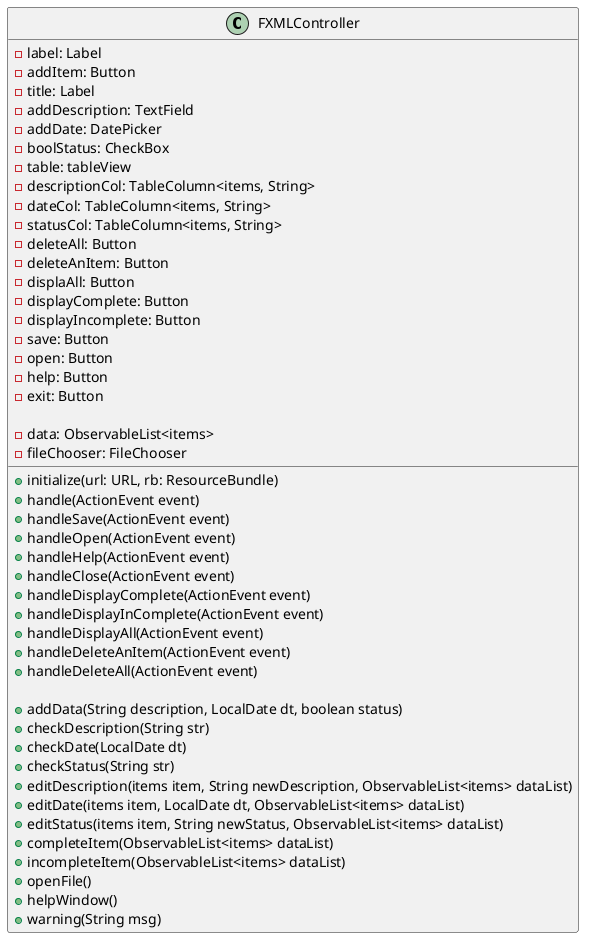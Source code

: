 /*
 *  UCF COP3330 Fall 2021 Assignment 4 Solution
 *  Copyright 2021 Riya Singh
 */
@startuml
class FXMLController
{
    - label: Label
    - addItem: Button
    - title: Label
    - addDescription: TextField
    - addDate: DatePicker
    - boolStatus: CheckBox
    - table: tableView
    - descriptionCol: TableColumn<items, String>
    - dateCol: TableColumn<items, String>
    - statusCol: TableColumn<items, String>
    - deleteAll: Button
    - deleteAnItem: Button
    - displaAll: Button
    - displayComplete: Button
    - displayIncomplete: Button
    - save: Button
    - open: Button
    - help: Button
    - exit: Button

    -data: ObservableList<items>
    -fileChooser: FileChooser


    +initialize(url: URL, rb: ResourceBundle)
    +handle(ActionEvent event)
    +handleSave(ActionEvent event)
    +handleOpen(ActionEvent event)
    +handleHelp(ActionEvent event)
    +handleClose(ActionEvent event)
    +handleDisplayComplete(ActionEvent event)
    +handleDisplayInComplete(ActionEvent event)
    +handleDisplayAll(ActionEvent event)
    +handleDeleteAnItem(ActionEvent event)
    +handleDeleteAll(ActionEvent event)

    +addData(String description, LocalDate dt, boolean status)
    +checkDescription(String str)
    +checkDate(LocalDate dt)
    +checkStatus(String str)
    +editDescription(items item, String newDescription, ObservableList<items> dataList)
    +editDate(items item, LocalDate dt, ObservableList<items> dataList)
    +editStatus(items item, String newStatus, ObservableList<items> dataList)
    +completeItem(ObservableList<items> dataList)
    +incompleteItem(ObservableList<items> dataList)
    +openFile()
    +helpWindow()
    +warning(String msg)

}
@enduml
